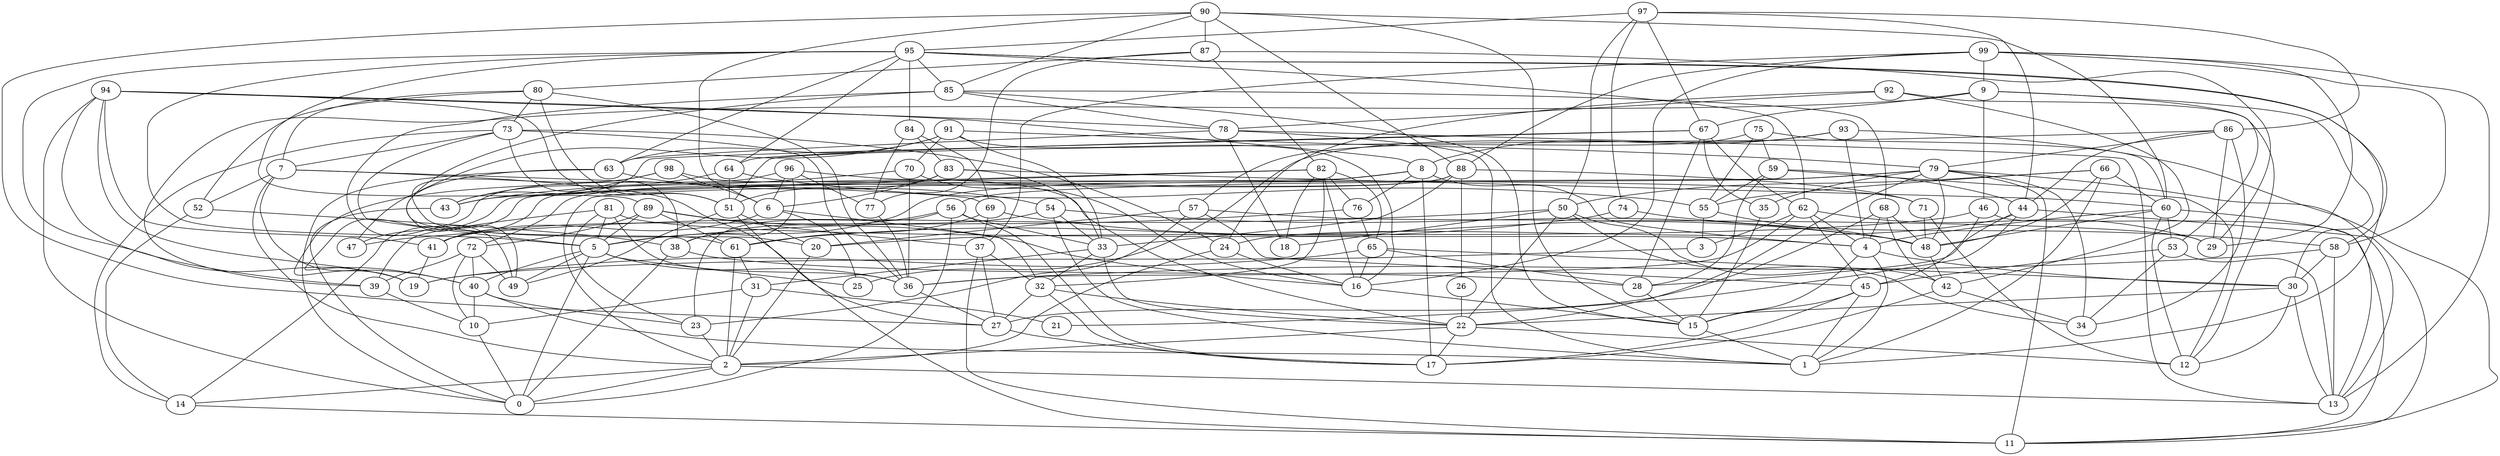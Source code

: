 digraph GG_graph {

subgraph G_graph {
edge [color = black]
"80" -> "52" [dir = none]
"80" -> "51" [dir = none]
"80" -> "73" [dir = none]
"83" -> "33" [dir = none]
"83" -> "60" [dir = none]
"83" -> "51" [dir = none]
"75" -> "59" [dir = none]
"75" -> "55" [dir = none]
"75" -> "57" [dir = none]
"75" -> "60" [dir = none]
"60" -> "12" [dir = none]
"60" -> "13" [dir = none]
"60" -> "53" [dir = none]
"60" -> "4" [dir = none]
"60" -> "48" [dir = none]
"52" -> "14" [dir = none]
"73" -> "14" [dir = none]
"73" -> "7" [dir = none]
"73" -> "5" [dir = none]
"96" -> "77" [dir = none]
"96" -> "38" [dir = none]
"53" -> "45" [dir = none]
"53" -> "13" [dir = none]
"53" -> "34" [dir = none]
"3" -> "19" [dir = none]
"62" -> "3" [dir = none]
"55" -> "3" [dir = none]
"55" -> "48" [dir = none]
"42" -> "17" [dir = none]
"91" -> "47" [dir = none]
"91" -> "79" [dir = none]
"91" -> "16" [dir = none]
"91" -> "33" [dir = none]
"91" -> "70" [dir = none]
"91" -> "63" [dir = none]
"97" -> "44" [dir = none]
"97" -> "67" [dir = none]
"97" -> "95" [dir = none]
"97" -> "50" [dir = none]
"92" -> "12" [dir = none]
"92" -> "24" [dir = none]
"51" -> "49" [dir = none]
"51" -> "11" [dir = none]
"90" -> "27" [dir = none]
"90" -> "88" [dir = none]
"90" -> "87" [dir = none]
"90" -> "15" [dir = none]
"70" -> "36" [dir = none]
"70" -> "43" [dir = none]
"66" -> "50" [dir = none]
"66" -> "60" [dir = none]
"66" -> "55" [dir = none]
"66" -> "1" [dir = none]
"40" -> "10" [dir = none]
"40" -> "1" [dir = none]
"26" -> "22" [dir = none]
"23" -> "2" [dir = none]
"94" -> "41" [dir = none]
"94" -> "51" [dir = none]
"94" -> "8" [dir = none]
"94" -> "39" [dir = none]
"88" -> "26" [dir = none]
"88" -> "33" [dir = none]
"88" -> "72" [dir = none]
"88" -> "41" [dir = none]
"39" -> "10" [dir = none]
"31" -> "21" [dir = none]
"31" -> "2" [dir = none]
"45" -> "17" [dir = none]
"57" -> "29" [dir = none]
"57" -> "45" [dir = none]
"57" -> "20" [dir = none]
"58" -> "13" [dir = none]
"58" -> "30" [dir = none]
"30" -> "13" [dir = none]
"30" -> "12" [dir = none]
"30" -> "22" [dir = none]
"84" -> "69" [dir = none]
"84" -> "77" [dir = none]
"65" -> "28" [dir = none]
"65" -> "30" [dir = none]
"7" -> "19" [dir = none]
"7" -> "2" [dir = none]
"7" -> "69" [dir = none]
"7" -> "52" [dir = none]
"7" -> "27" [dir = none]
"71" -> "48" [dir = none]
"71" -> "12" [dir = none]
"50" -> "34" [dir = none]
"50" -> "18" [dir = none]
"67" -> "62" [dir = none]
"67" -> "35" [dir = none]
"67" -> "43" [dir = none]
"67" -> "64" [dir = none]
"59" -> "12" [dir = none]
"89" -> "37" [dir = none]
"89" -> "5" [dir = none]
"89" -> "61" [dir = none]
"98" -> "20" [dir = none]
"98" -> "40" [dir = none]
"98" -> "22" [dir = none]
"98" -> "6" [dir = none]
"82" -> "65" [dir = none]
"82" -> "76" [dir = none]
"82" -> "43" [dir = none]
"82" -> "47" [dir = none]
"82" -> "18" [dir = none]
"64" -> "51" [dir = none]
"20" -> "2" [dir = none]
"86" -> "29" [dir = none]
"86" -> "34" [dir = none]
"86" -> "79" [dir = none]
"87" -> "77" [dir = none]
"87" -> "80" [dir = none]
"87" -> "82" [dir = none]
"87" -> "29" [dir = none]
"24" -> "2" [dir = none]
"24" -> "16" [dir = none]
"38" -> "0" [dir = none]
"38" -> "28" [dir = none]
"61" -> "2" [dir = none]
"61" -> "31" [dir = none]
"48" -> "42" [dir = none]
"79" -> "56" [dir = none]
"56" -> "23" [dir = none]
"56" -> "0" [dir = none]
"56" -> "38" [dir = none]
"56" -> "17" [dir = none]
"56" -> "33" [dir = none]
"99" -> "58" [dir = none]
"99" -> "13" [dir = none]
"99" -> "88" [dir = none]
"99" -> "9" [dir = none]
"99" -> "37" [dir = none]
"68" -> "42" [dir = none]
"6" -> "25" [dir = none]
"6" -> "32" [dir = none]
"33" -> "22" [dir = none]
"2" -> "13" [dir = none]
"2" -> "14" [dir = none]
"2" -> "0" [dir = none]
"44" -> "24" [dir = none]
"44" -> "21" [dir = none]
"72" -> "40" [dir = none]
"93" -> "8" [dir = none]
"93" -> "4" [dir = none]
"93" -> "25" [dir = none]
"9" -> "39" [dir = none]
"9" -> "30" [dir = none]
"9" -> "46" [dir = none]
"9" -> "67" [dir = none]
"85" -> "15" [dir = none]
"85" -> "78" [dir = none]
"85" -> "49" [dir = none]
"85" -> "68" [dir = none]
"22" -> "17" [dir = none]
"22" -> "2" [dir = none]
"54" -> "33" [dir = none]
"54" -> "48" [dir = none]
"35" -> "15" [dir = none]
"8" -> "14" [dir = none]
"8" -> "76" [dir = none]
"8" -> "17" [dir = none]
"8" -> "5" [dir = none]
"8" -> "4" [dir = none]
"4" -> "30" [dir = none]
"4" -> "15" [dir = none]
"16" -> "15" [dir = none]
"32" -> "22" [dir = none]
"32" -> "17" [dir = none]
"46" -> "20" [dir = none]
"46" -> "45" [dir = none]
"37" -> "11" [dir = none]
"37" -> "32" [dir = none]
"78" -> "63" [dir = none]
"78" -> "1" [dir = none]
"78" -> "18" [dir = none]
"78" -> "13" [dir = none]
"76" -> "65" [dir = none]
"76" -> "5" [dir = none]
"69" -> "37" [dir = none]
"69" -> "61" [dir = none]
"95" -> "85" [dir = none]
"95" -> "89" [dir = none]
"95" -> "1" [dir = none]
"95" -> "19" [dir = none]
"95" -> "62" [dir = none]
"95" -> "58" [dir = none]
"95" -> "64" [dir = none]
"81" -> "4" [dir = none]
"81" -> "36" [dir = none]
"81" -> "39" [dir = none]
"77" -> "36" [dir = none]
"5" -> "49" [dir = none]
"5" -> "40" [dir = none]
"5" -> "36" [dir = none]
"74" -> "58" [dir = none]
"74" -> "61" [dir = none]
"50" -> "47" [dir = none]
"54" -> "1" [dir = none]
"95" -> "84" [dir = none]
"45" -> "15" [dir = none]
"64" -> "43" [dir = none]
"73" -> "38" [dir = none]
"65" -> "16" [dir = none]
"41" -> "19" [dir = none]
"54" -> "41" [dir = none]
"22" -> "12" [dir = none]
"65" -> "19" [dir = none]
"94" -> "19" [dir = none]
"84" -> "83" [dir = none]
"44" -> "28" [dir = none]
"72" -> "39" [dir = none]
"72" -> "10" [dir = none]
"97" -> "74" [dir = none]
"70" -> "16" [dir = none]
"90" -> "6" [dir = none]
"86" -> "44" [dir = none]
"79" -> "2" [dir = none]
"50" -> "22" [dir = none]
"99" -> "29" [dir = none]
"90" -> "60" [dir = none]
"81" -> "5" [dir = none]
"83" -> "6" [dir = none]
"59" -> "28" [dir = none]
"33" -> "31" [dir = none]
"96" -> "40" [dir = none]
"33" -> "32" [dir = none]
"72" -> "49" [dir = none]
"95" -> "5" [dir = none]
"95" -> "63" [dir = none]
"32" -> "27" [dir = none]
"57" -> "23" [dir = none]
"9" -> "53" [dir = none]
"5" -> "0" [dir = none]
"58" -> "36" [dir = none]
"46" -> "11" [dir = none]
"62" -> "29" [dir = none]
"80" -> "7" [dir = none]
"92" -> "78" [dir = none]
"79" -> "22" [dir = none]
"86" -> "51" [dir = none]
"96" -> "71" [dir = none]
"62" -> "45" [dir = none]
"63" -> "49" [dir = none]
"73" -> "24" [dir = none]
"43" -> "0" [dir = none]
"36" -> "27" [dir = none]
"85" -> "61" [dir = none]
"96" -> "6" [dir = none]
"68" -> "48" [dir = none]
"68" -> "27" [dir = none]
"82" -> "16" [dir = none]
"37" -> "27" [dir = none]
"52" -> "38" [dir = none]
"63" -> "0" [dir = none]
"99" -> "16" [dir = none]
"94" -> "0" [dir = none]
"50" -> "42" [dir = none]
"79" -> "48" [dir = none]
"40" -> "23" [dir = none]
"62" -> "4" [dir = none]
"68" -> "4" [dir = none]
"97" -> "86" [dir = none]
"89" -> "16" [dir = none]
"59" -> "55" [dir = none]
"64" -> "55" [dir = none]
"44" -> "11" [dir = none]
"4" -> "1" [dir = none]
"88" -> "71" [dir = none]
"63" -> "54" [dir = none]
"28" -> "15" [dir = none]
"82" -> "32" [dir = none]
"90" -> "85" [dir = none]
"42" -> "34" [dir = none]
"51" -> "20" [dir = none]
"14" -> "11" [dir = none]
"10" -> "0" [dir = none]
"45" -> "1" [dir = none]
"15" -> "1" [dir = none]
"89" -> "72" [dir = none]
"5" -> "25" [dir = none]
"93" -> "11" [dir = none]
"27" -> "17" [dir = none]
"66" -> "48" [dir = none]
"94" -> "78" [dir = none]
"79" -> "34" [dir = none]
"67" -> "28" [dir = none]
"62" -> "36" [dir = none]
"79" -> "13" [dir = none]
"69" -> "48" [dir = none]
"6" -> "41" [dir = none]
"92" -> "42" [dir = none]
"31" -> "10" [dir = none]
"79" -> "11" [dir = none]
"79" -> "35" [dir = none]
"80" -> "36" [dir = none]
"73" -> "36" [dir = none]
"81" -> "23" [dir = none]
"59" -> "44" [dir = none]
}

}
